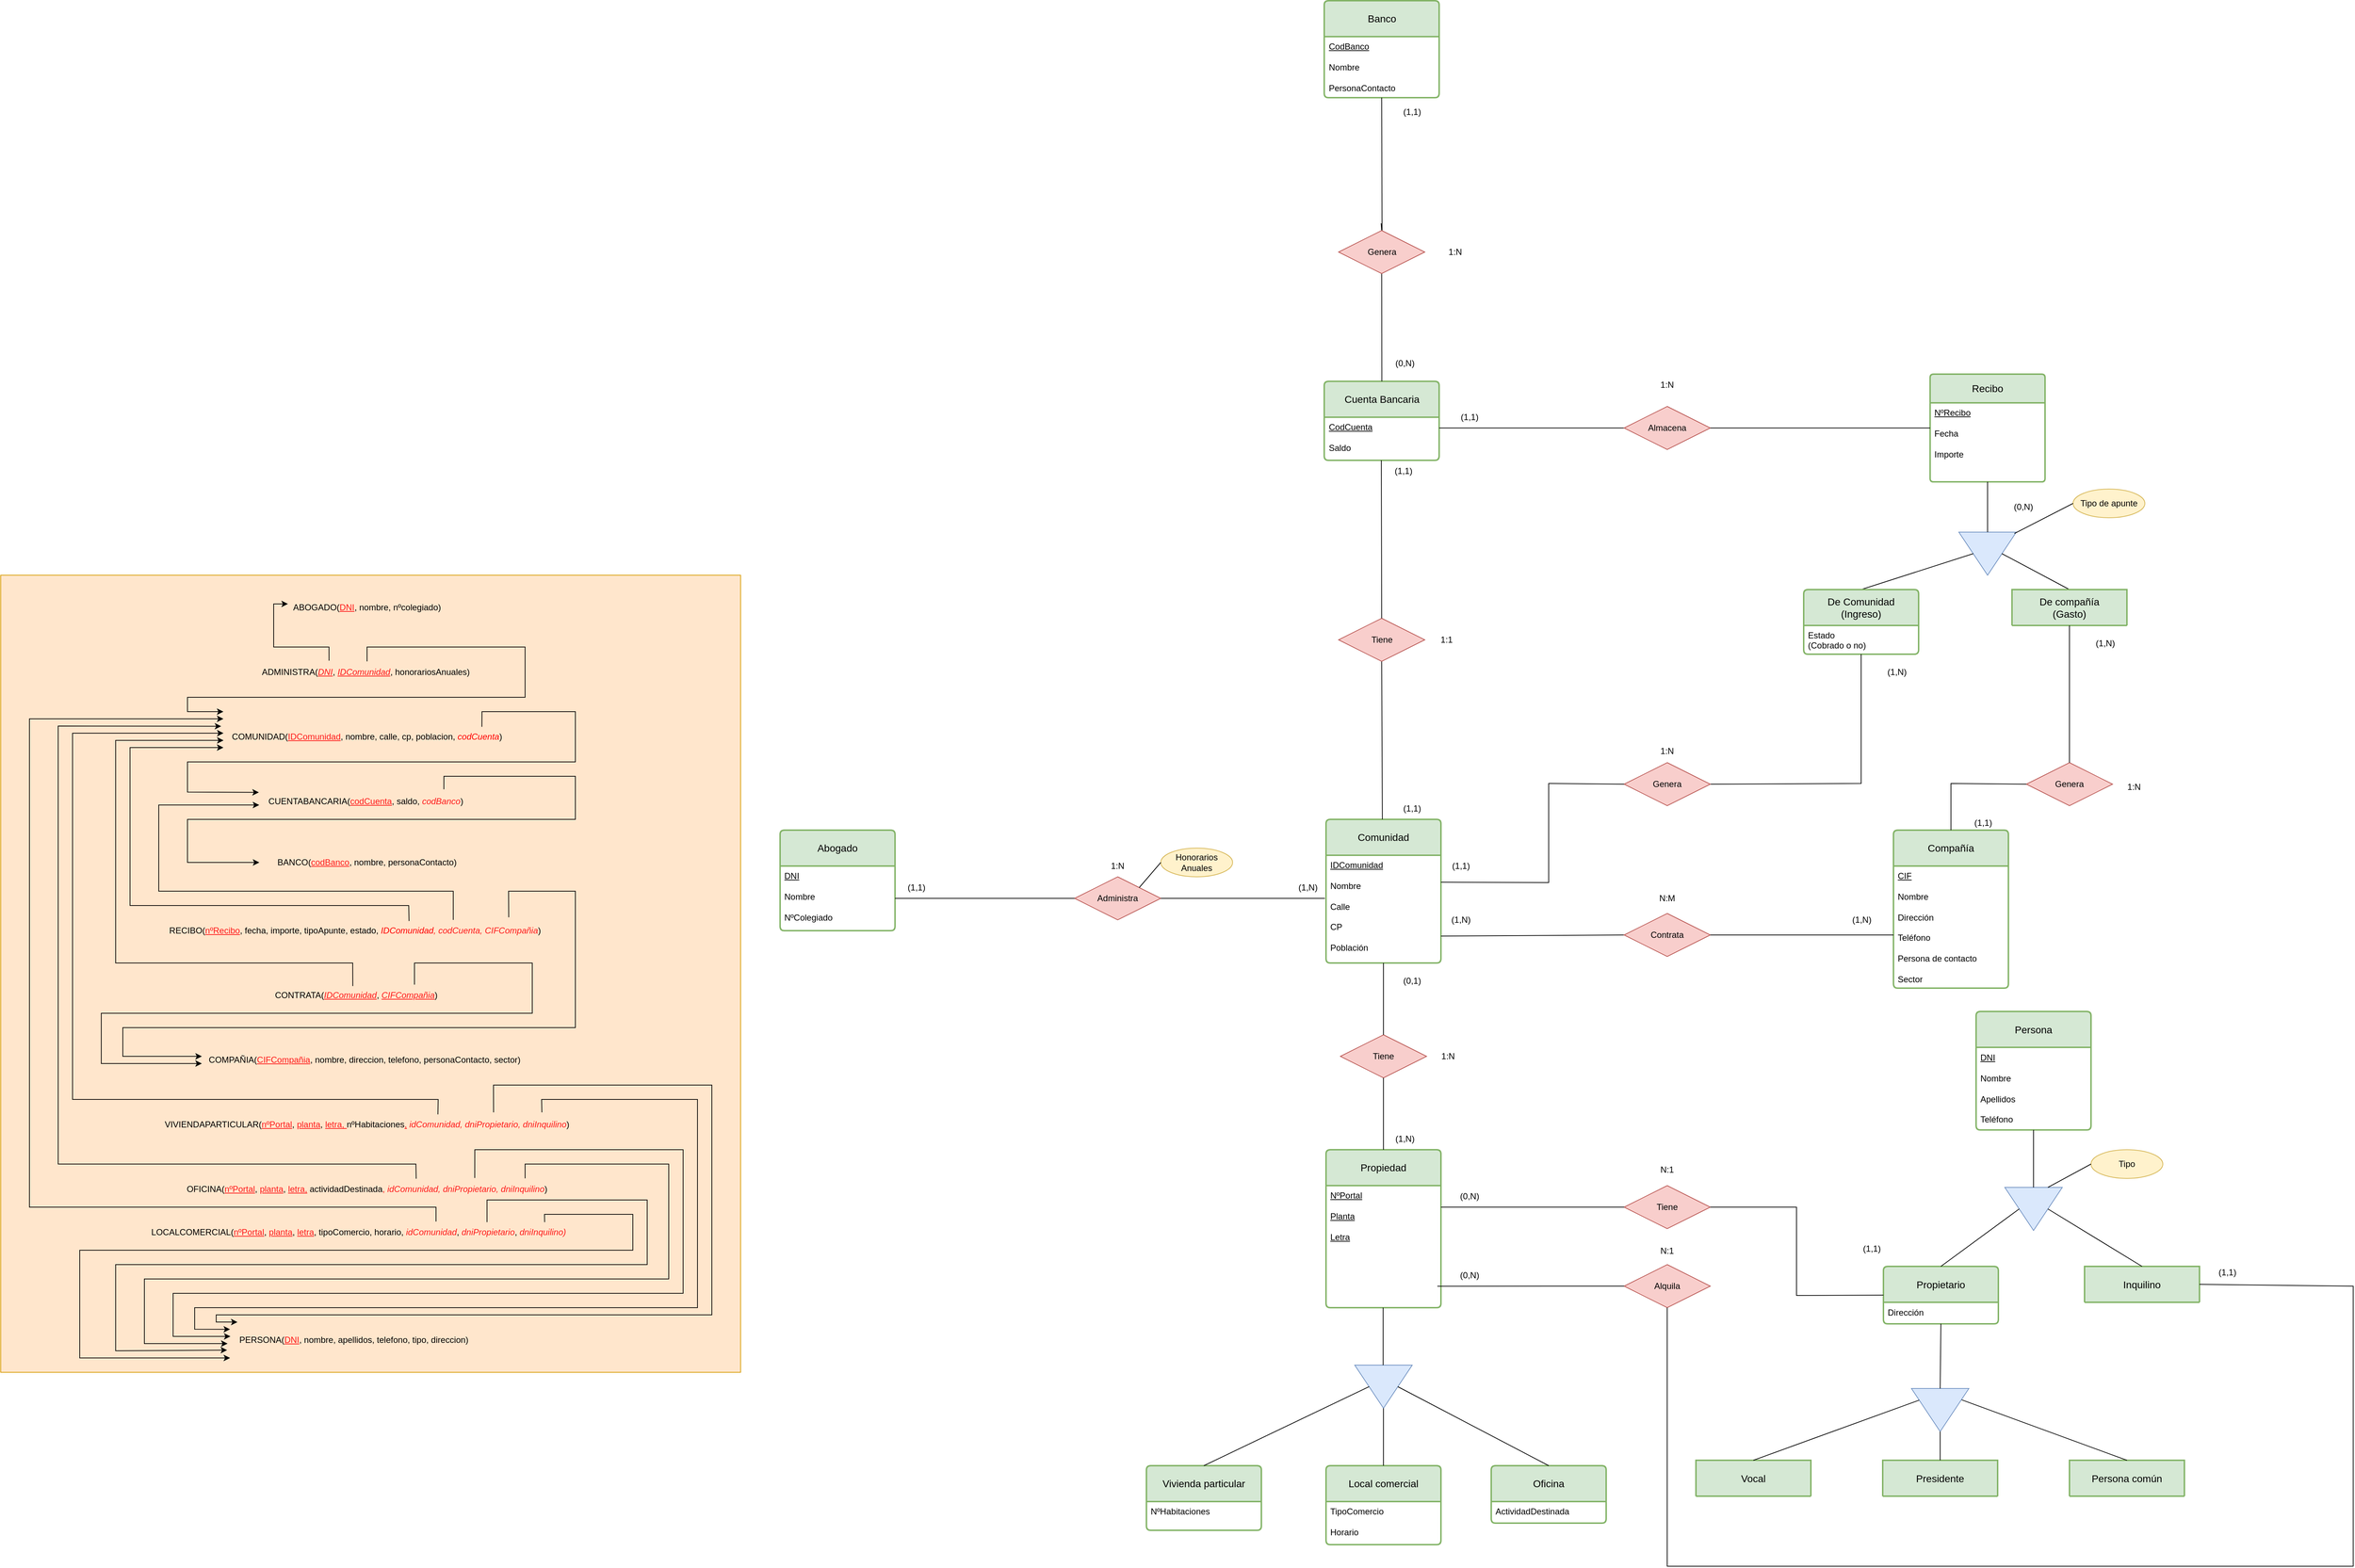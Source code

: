 <mxfile version="23.0.2" type="device">
  <diagram id="R2lEEEUBdFMjLlhIrx00" name="Page-1">
    <mxGraphModel dx="2524" dy="1880" grid="1" gridSize="10" guides="1" tooltips="1" connect="1" arrows="1" fold="1" page="1" pageScale="1" pageWidth="850" pageHeight="1100" math="0" shadow="0" extFonts="Permanent Marker^https://fonts.googleapis.com/css?family=Permanent+Marker">
      <root>
        <mxCell id="0" />
        <mxCell id="1" parent="0" />
        <mxCell id="MXFkP3NZlsPMIFHP9AcY-1" value="Abogado" style="swimlane;childLayout=stackLayout;horizontal=1;startSize=50;horizontalStack=0;rounded=1;fontSize=14;fontStyle=0;strokeWidth=2;resizeParent=0;resizeLast=1;shadow=0;dashed=0;align=center;arcSize=4;whiteSpace=wrap;html=1;fillColor=#d5e8d4;strokeColor=#82b366;" parent="1" vertex="1">
          <mxGeometry x="425" y="205" width="160" height="140" as="geometry" />
        </mxCell>
        <mxCell id="MXFkP3NZlsPMIFHP9AcY-2" value="&lt;u&gt;DNI&lt;br&gt;&lt;/u&gt;&lt;br&gt;Nombre&lt;br&gt;&lt;br&gt;NºColegiado" style="align=left;strokeColor=none;fillColor=none;spacingLeft=4;fontSize=12;verticalAlign=top;resizable=0;rotatable=0;part=1;html=1;" parent="MXFkP3NZlsPMIFHP9AcY-1" vertex="1">
          <mxGeometry y="50" width="160" height="90" as="geometry" />
        </mxCell>
        <mxCell id="MXFkP3NZlsPMIFHP9AcY-3" value="Comunidad" style="swimlane;childLayout=stackLayout;horizontal=1;startSize=50;horizontalStack=0;rounded=1;fontSize=14;fontStyle=0;strokeWidth=2;resizeParent=0;resizeLast=1;shadow=0;dashed=0;align=center;arcSize=4;whiteSpace=wrap;html=1;fillColor=#d5e8d4;strokeColor=#82b366;" parent="1" vertex="1">
          <mxGeometry x="1185" y="190" width="160" height="200" as="geometry" />
        </mxCell>
        <mxCell id="MXFkP3NZlsPMIFHP9AcY-4" value="&lt;u&gt;IDComunidad&lt;/u&gt;&lt;br&gt;&lt;br&gt;Nombre&lt;br&gt;&lt;br&gt;Calle&lt;br&gt;&lt;br&gt;CP&lt;br&gt;&lt;br&gt;Población&lt;br&gt;&lt;br&gt;" style="align=left;strokeColor=none;fillColor=none;spacingLeft=4;fontSize=12;verticalAlign=top;resizable=0;rotatable=0;part=1;html=1;" parent="MXFkP3NZlsPMIFHP9AcY-3" vertex="1">
          <mxGeometry y="50" width="160" height="150" as="geometry" />
        </mxCell>
        <mxCell id="MXFkP3NZlsPMIFHP9AcY-5" value="Compañía" style="swimlane;childLayout=stackLayout;horizontal=1;startSize=50;horizontalStack=0;rounded=1;fontSize=14;fontStyle=0;strokeWidth=2;resizeParent=0;resizeLast=1;shadow=0;dashed=0;align=center;arcSize=4;whiteSpace=wrap;html=1;fillColor=#d5e8d4;strokeColor=#82b366;" parent="1" vertex="1">
          <mxGeometry x="1975" y="205" width="160" height="220" as="geometry" />
        </mxCell>
        <mxCell id="MXFkP3NZlsPMIFHP9AcY-6" value="&lt;u&gt;CIF&lt;/u&gt;&lt;br&gt;&lt;br&gt;Nombre&lt;br&gt;&lt;br&gt;Dirección&lt;br&gt;&lt;br&gt;Teléfono&lt;br&gt;&lt;br&gt;Persona de contacto&lt;br&gt;&lt;br&gt;Sector" style="align=left;strokeColor=none;fillColor=none;spacingLeft=4;fontSize=12;verticalAlign=top;resizable=0;rotatable=0;part=1;html=1;" parent="MXFkP3NZlsPMIFHP9AcY-5" vertex="1">
          <mxGeometry y="50" width="160" height="170" as="geometry" />
        </mxCell>
        <mxCell id="MXFkP3NZlsPMIFHP9AcY-7" value="" style="triangle;whiteSpace=wrap;html=1;rotation=90;fillColor=#dae8fc;strokeColor=#6c8ebf;" parent="1" vertex="1">
          <mxGeometry x="1235" y="940" width="60" height="80" as="geometry" />
        </mxCell>
        <mxCell id="MXFkP3NZlsPMIFHP9AcY-8" value="Vivienda particular" style="swimlane;childLayout=stackLayout;horizontal=1;startSize=50;horizontalStack=0;rounded=1;fontSize=14;fontStyle=0;strokeWidth=2;resizeParent=0;resizeLast=1;shadow=0;dashed=0;align=center;arcSize=4;whiteSpace=wrap;html=1;fillColor=#d5e8d4;strokeColor=#82b366;" parent="1" vertex="1">
          <mxGeometry x="935" y="1090" width="160" height="90" as="geometry" />
        </mxCell>
        <mxCell id="MXFkP3NZlsPMIFHP9AcY-9" value="NºHabitaciones" style="align=left;strokeColor=none;fillColor=none;spacingLeft=4;fontSize=12;verticalAlign=top;resizable=0;rotatable=0;part=1;html=1;" parent="MXFkP3NZlsPMIFHP9AcY-8" vertex="1">
          <mxGeometry y="50" width="160" height="40" as="geometry" />
        </mxCell>
        <mxCell id="MXFkP3NZlsPMIFHP9AcY-10" value="Local comercial" style="swimlane;childLayout=stackLayout;horizontal=1;startSize=50;horizontalStack=0;rounded=1;fontSize=14;fontStyle=0;strokeWidth=2;resizeParent=0;resizeLast=1;shadow=0;dashed=0;align=center;arcSize=4;whiteSpace=wrap;html=1;fillColor=#d5e8d4;strokeColor=#82b366;" parent="1" vertex="1">
          <mxGeometry x="1185" y="1090" width="160" height="110" as="geometry" />
        </mxCell>
        <mxCell id="MXFkP3NZlsPMIFHP9AcY-11" value="TipoComercio&lt;br&gt;&lt;br&gt;Horario" style="align=left;strokeColor=none;fillColor=none;spacingLeft=4;fontSize=12;verticalAlign=top;resizable=0;rotatable=0;part=1;html=1;" parent="MXFkP3NZlsPMIFHP9AcY-10" vertex="1">
          <mxGeometry y="50" width="160" height="60" as="geometry" />
        </mxCell>
        <mxCell id="MXFkP3NZlsPMIFHP9AcY-12" value="Oficina" style="swimlane;childLayout=stackLayout;horizontal=1;startSize=50;horizontalStack=0;rounded=1;fontSize=14;fontStyle=0;strokeWidth=2;resizeParent=0;resizeLast=1;shadow=0;dashed=0;align=center;arcSize=4;whiteSpace=wrap;html=1;fillColor=#d5e8d4;strokeColor=#82b366;" parent="1" vertex="1">
          <mxGeometry x="1415" y="1090" width="160" height="80" as="geometry" />
        </mxCell>
        <mxCell id="MXFkP3NZlsPMIFHP9AcY-13" value="ActividadDestinada" style="align=left;strokeColor=none;fillColor=none;spacingLeft=4;fontSize=12;verticalAlign=top;resizable=0;rotatable=0;part=1;html=1;" parent="MXFkP3NZlsPMIFHP9AcY-12" vertex="1">
          <mxGeometry y="50" width="160" height="30" as="geometry" />
        </mxCell>
        <mxCell id="MXFkP3NZlsPMIFHP9AcY-14" value="Persona común" style="swimlane;childLayout=stackLayout;horizontal=1;startSize=50;horizontalStack=0;rounded=1;fontSize=14;fontStyle=0;strokeWidth=2;resizeParent=0;resizeLast=1;shadow=0;dashed=0;align=center;arcSize=4;whiteSpace=wrap;html=1;fillColor=#d5e8d4;strokeColor=#82b366;" parent="1" vertex="1">
          <mxGeometry x="2220" y="1082.5" width="160" height="50" as="geometry" />
        </mxCell>
        <mxCell id="MXFkP3NZlsPMIFHP9AcY-15" value="Cuenta Bancaria" style="swimlane;childLayout=stackLayout;horizontal=1;startSize=50;horizontalStack=0;rounded=1;fontSize=14;fontStyle=0;strokeWidth=2;resizeParent=0;resizeLast=1;shadow=0;dashed=0;align=center;arcSize=4;whiteSpace=wrap;html=1;fillColor=#d5e8d4;strokeColor=#82b366;" parent="1" vertex="1">
          <mxGeometry x="1182.5" y="-420" width="160" height="110" as="geometry" />
        </mxCell>
        <mxCell id="MXFkP3NZlsPMIFHP9AcY-16" value="&lt;u&gt;CodCuenta&lt;/u&gt;&lt;br&gt;&lt;br&gt;Saldo" style="align=left;strokeColor=none;fillColor=none;spacingLeft=4;fontSize=12;verticalAlign=top;resizable=0;rotatable=0;part=1;html=1;" parent="MXFkP3NZlsPMIFHP9AcY-15" vertex="1">
          <mxGeometry y="50" width="160" height="60" as="geometry" />
        </mxCell>
        <mxCell id="MXFkP3NZlsPMIFHP9AcY-17" value="Banco" style="swimlane;childLayout=stackLayout;horizontal=1;startSize=50;horizontalStack=0;rounded=1;fontSize=14;fontStyle=0;strokeWidth=2;resizeParent=0;resizeLast=1;shadow=0;dashed=0;align=center;arcSize=4;whiteSpace=wrap;html=1;fillColor=#d5e8d4;strokeColor=#82b366;" parent="1" vertex="1">
          <mxGeometry x="1182.5" y="-950" width="160" height="135" as="geometry" />
        </mxCell>
        <mxCell id="MXFkP3NZlsPMIFHP9AcY-18" value="&lt;u&gt;CodBanco&lt;/u&gt;&lt;br&gt;&lt;br&gt;Nombre&lt;br&gt;&lt;br&gt;PersonaContacto" style="align=left;strokeColor=none;fillColor=none;spacingLeft=4;fontSize=12;verticalAlign=top;resizable=0;rotatable=0;part=1;html=1;" parent="MXFkP3NZlsPMIFHP9AcY-17" vertex="1">
          <mxGeometry y="50" width="160" height="85" as="geometry" />
        </mxCell>
        <mxCell id="MXFkP3NZlsPMIFHP9AcY-19" value="Recibo" style="swimlane;childLayout=stackLayout;horizontal=1;startSize=40;horizontalStack=0;rounded=1;fontSize=14;fontStyle=0;strokeWidth=2;resizeParent=0;resizeLast=1;shadow=0;dashed=0;align=center;arcSize=4;whiteSpace=wrap;html=1;fillColor=#d5e8d4;strokeColor=#82b366;" parent="1" vertex="1">
          <mxGeometry x="2026" y="-430" width="160" height="150" as="geometry" />
        </mxCell>
        <mxCell id="MXFkP3NZlsPMIFHP9AcY-20" value="&lt;u&gt;NºRecibo&lt;/u&gt;&lt;br&gt;&lt;br&gt;Fecha&lt;br&gt;&lt;br&gt;Importe" style="align=left;strokeColor=none;fillColor=none;spacingLeft=4;fontSize=12;verticalAlign=top;resizable=0;rotatable=0;part=1;html=1;" parent="MXFkP3NZlsPMIFHP9AcY-19" vertex="1">
          <mxGeometry y="40" width="160" height="110" as="geometry" />
        </mxCell>
        <mxCell id="MXFkP3NZlsPMIFHP9AcY-21" value="" style="triangle;whiteSpace=wrap;html=1;rotation=90;fillColor=#dae8fc;strokeColor=#6c8ebf;" parent="1" vertex="1">
          <mxGeometry x="2010" y="972.5" width="60" height="80" as="geometry" />
        </mxCell>
        <mxCell id="MXFkP3NZlsPMIFHP9AcY-22" value="Propietario" style="swimlane;childLayout=stackLayout;horizontal=1;startSize=50;horizontalStack=0;rounded=1;fontSize=14;fontStyle=0;strokeWidth=2;resizeParent=0;resizeLast=1;shadow=0;dashed=0;align=center;arcSize=4;whiteSpace=wrap;html=1;fillColor=#d5e8d4;strokeColor=#82b366;" parent="1" vertex="1">
          <mxGeometry x="1961" y="812.5" width="160" height="80" as="geometry" />
        </mxCell>
        <mxCell id="MXFkP3NZlsPMIFHP9AcY-23" value="Dirección" style="align=left;strokeColor=none;fillColor=none;spacingLeft=4;fontSize=12;verticalAlign=top;resizable=0;rotatable=0;part=1;html=1;" parent="MXFkP3NZlsPMIFHP9AcY-22" vertex="1">
          <mxGeometry y="50" width="160" height="30" as="geometry" />
        </mxCell>
        <mxCell id="MXFkP3NZlsPMIFHP9AcY-24" value="" style="triangle;whiteSpace=wrap;html=1;rotation=90;fillColor=#dae8fc;strokeColor=#6c8ebf;" parent="1" vertex="1">
          <mxGeometry x="2076" y="-220" width="60" height="80" as="geometry" />
        </mxCell>
        <mxCell id="MXFkP3NZlsPMIFHP9AcY-25" value="Tipo de apunte" style="ellipse;whiteSpace=wrap;html=1;align=center;fillColor=#fff2cc;strokeColor=#d6b656;" parent="1" vertex="1">
          <mxGeometry x="2225" y="-270" width="100" height="40" as="geometry" />
        </mxCell>
        <mxCell id="MXFkP3NZlsPMIFHP9AcY-26" value="" style="endArrow=none;html=1;rounded=0;exitX=0.033;exitY=0.033;exitDx=0;exitDy=0;exitPerimeter=0;entryX=0;entryY=0.5;entryDx=0;entryDy=0;" parent="1" source="MXFkP3NZlsPMIFHP9AcY-24" target="MXFkP3NZlsPMIFHP9AcY-25" edge="1">
          <mxGeometry width="50" height="50" relative="1" as="geometry">
            <mxPoint x="2435" y="-150" as="sourcePoint" />
            <mxPoint x="2345" y="-200" as="targetPoint" />
          </mxGeometry>
        </mxCell>
        <mxCell id="MXFkP3NZlsPMIFHP9AcY-27" value="Administra" style="shape=rhombus;perimeter=rhombusPerimeter;whiteSpace=wrap;html=1;align=center;fillColor=#f8cecc;strokeColor=#b85450;" parent="1" vertex="1">
          <mxGeometry x="835" y="270" width="120" height="60" as="geometry" />
        </mxCell>
        <mxCell id="MXFkP3NZlsPMIFHP9AcY-28" value="" style="endArrow=none;html=1;rounded=0;entryX=1;entryY=0.5;entryDx=0;entryDy=0;exitX=0;exitY=0.5;exitDx=0;exitDy=0;" parent="1" source="MXFkP3NZlsPMIFHP9AcY-27" target="MXFkP3NZlsPMIFHP9AcY-2" edge="1">
          <mxGeometry width="50" height="50" relative="1" as="geometry">
            <mxPoint x="725" y="580" as="sourcePoint" />
            <mxPoint x="775" y="530" as="targetPoint" />
          </mxGeometry>
        </mxCell>
        <mxCell id="MXFkP3NZlsPMIFHP9AcY-29" value="" style="endArrow=none;html=1;rounded=0;entryX=1;entryY=0.5;entryDx=0;entryDy=0;exitX=-0.01;exitY=0.4;exitDx=0;exitDy=0;exitPerimeter=0;" parent="1" source="MXFkP3NZlsPMIFHP9AcY-4" target="MXFkP3NZlsPMIFHP9AcY-27" edge="1">
          <mxGeometry width="50" height="50" relative="1" as="geometry">
            <mxPoint x="1005" y="350" as="sourcePoint" />
            <mxPoint x="945" y="314.5" as="targetPoint" />
          </mxGeometry>
        </mxCell>
        <mxCell id="MXFkP3NZlsPMIFHP9AcY-30" value="Honorarios Anuales" style="ellipse;whiteSpace=wrap;html=1;align=center;fillColor=#fff2cc;strokeColor=#d6b656;" parent="1" vertex="1">
          <mxGeometry x="955" y="230" width="100" height="40" as="geometry" />
        </mxCell>
        <mxCell id="MXFkP3NZlsPMIFHP9AcY-31" value="" style="endArrow=none;html=1;rounded=0;entryX=1;entryY=0;entryDx=0;entryDy=0;exitX=0;exitY=0.5;exitDx=0;exitDy=0;" parent="1" source="MXFkP3NZlsPMIFHP9AcY-30" target="MXFkP3NZlsPMIFHP9AcY-27" edge="1">
          <mxGeometry width="50" height="50" relative="1" as="geometry">
            <mxPoint x="755" y="480" as="sourcePoint" />
            <mxPoint x="805" y="430" as="targetPoint" />
          </mxGeometry>
        </mxCell>
        <mxCell id="MXFkP3NZlsPMIFHP9AcY-32" value="" style="endArrow=none;html=1;rounded=0;exitX=0;exitY=0.5;exitDx=0;exitDy=0;entryX=1;entryY=0.75;entryDx=0;entryDy=0;" parent="1" source="MXFkP3NZlsPMIFHP9AcY-33" target="MXFkP3NZlsPMIFHP9AcY-4" edge="1">
          <mxGeometry width="50" height="50" relative="1" as="geometry">
            <mxPoint x="1765" y="360" as="sourcePoint" />
            <mxPoint x="1376" y="360" as="targetPoint" />
          </mxGeometry>
        </mxCell>
        <mxCell id="MXFkP3NZlsPMIFHP9AcY-33" value="Contrata" style="shape=rhombus;perimeter=rhombusPerimeter;whiteSpace=wrap;html=1;align=center;fillColor=#f8cecc;strokeColor=#b85450;" parent="1" vertex="1">
          <mxGeometry x="1600" y="321" width="120" height="60" as="geometry" />
        </mxCell>
        <mxCell id="MXFkP3NZlsPMIFHP9AcY-34" value="" style="endArrow=none;html=1;rounded=0;entryX=1;entryY=0.5;entryDx=0;entryDy=0;exitX=0;exitY=0.565;exitDx=0;exitDy=0;exitPerimeter=0;" parent="1" source="MXFkP3NZlsPMIFHP9AcY-6" target="MXFkP3NZlsPMIFHP9AcY-33" edge="1">
          <mxGeometry width="50" height="50" relative="1" as="geometry">
            <mxPoint x="2215" y="315" as="sourcePoint" />
            <mxPoint x="1715" y="319" as="targetPoint" />
          </mxGeometry>
        </mxCell>
        <mxCell id="MXFkP3NZlsPMIFHP9AcY-35" value="" style="endArrow=none;html=1;rounded=0;entryX=1;entryY=0.5;entryDx=0;entryDy=0;exitX=0.5;exitY=0;exitDx=0;exitDy=0;" parent="1" source="MXFkP3NZlsPMIFHP9AcY-10" target="MXFkP3NZlsPMIFHP9AcY-7" edge="1">
          <mxGeometry width="50" height="50" relative="1" as="geometry">
            <mxPoint x="1515" y="1120" as="sourcePoint" />
            <mxPoint x="1565" y="1070" as="targetPoint" />
          </mxGeometry>
        </mxCell>
        <mxCell id="MXFkP3NZlsPMIFHP9AcY-36" value="" style="endArrow=none;html=1;rounded=0;entryX=0.5;entryY=0;entryDx=0;entryDy=0;exitX=0.5;exitY=0;exitDx=0;exitDy=0;" parent="1" source="MXFkP3NZlsPMIFHP9AcY-12" target="MXFkP3NZlsPMIFHP9AcY-7" edge="1">
          <mxGeometry width="50" height="50" relative="1" as="geometry">
            <mxPoint x="1515" y="1120" as="sourcePoint" />
            <mxPoint x="1565" y="1070" as="targetPoint" />
          </mxGeometry>
        </mxCell>
        <mxCell id="MXFkP3NZlsPMIFHP9AcY-37" value="" style="endArrow=none;html=1;rounded=0;entryX=0.5;entryY=1;entryDx=0;entryDy=0;exitX=0.5;exitY=0;exitDx=0;exitDy=0;" parent="1" source="MXFkP3NZlsPMIFHP9AcY-8" target="MXFkP3NZlsPMIFHP9AcY-7" edge="1">
          <mxGeometry width="50" height="50" relative="1" as="geometry">
            <mxPoint x="1515" y="1120" as="sourcePoint" />
            <mxPoint x="1565" y="1070" as="targetPoint" />
          </mxGeometry>
        </mxCell>
        <mxCell id="MXFkP3NZlsPMIFHP9AcY-38" value="" style="endArrow=none;html=1;rounded=0;entryX=0.5;entryY=1;entryDx=0;entryDy=0;exitX=0;exitY=0.5;exitDx=0;exitDy=0;" parent="1" source="MXFkP3NZlsPMIFHP9AcY-21" target="MXFkP3NZlsPMIFHP9AcY-23" edge="1">
          <mxGeometry width="50" height="50" relative="1" as="geometry">
            <mxPoint x="2045.23" y="1192.5" as="sourcePoint" />
            <mxPoint x="2045.23" y="1102.5" as="targetPoint" />
          </mxGeometry>
        </mxCell>
        <mxCell id="MXFkP3NZlsPMIFHP9AcY-39" value="Tiene" style="shape=rhombus;perimeter=rhombusPerimeter;whiteSpace=wrap;html=1;align=center;fillColor=#f8cecc;strokeColor=#b85450;" parent="1" vertex="1">
          <mxGeometry x="1600" y="700" width="120" height="60" as="geometry" />
        </mxCell>
        <mxCell id="MXFkP3NZlsPMIFHP9AcY-40" value="Alquila" style="shape=rhombus;perimeter=rhombusPerimeter;whiteSpace=wrap;html=1;align=center;fillColor=#f8cecc;strokeColor=#b85450;" parent="1" vertex="1">
          <mxGeometry x="1600" y="810" width="120" height="60" as="geometry" />
        </mxCell>
        <mxCell id="MXFkP3NZlsPMIFHP9AcY-41" value="1:N" style="text;html=1;strokeColor=none;fillColor=none;align=center;verticalAlign=middle;whiteSpace=wrap;rounded=0;" parent="1" vertex="1">
          <mxGeometry x="865" y="240" width="60" height="30" as="geometry" />
        </mxCell>
        <mxCell id="MXFkP3NZlsPMIFHP9AcY-42" value="(1,N)" style="text;html=1;strokeColor=none;fillColor=none;align=center;verticalAlign=middle;whiteSpace=wrap;rounded=0;" parent="1" vertex="1">
          <mxGeometry x="1130" y="270" width="60" height="30" as="geometry" />
        </mxCell>
        <mxCell id="MXFkP3NZlsPMIFHP9AcY-43" value="N:M" style="text;html=1;strokeColor=none;fillColor=none;align=center;verticalAlign=middle;whiteSpace=wrap;rounded=0;" parent="1" vertex="1">
          <mxGeometry x="1630" y="285" width="60" height="30" as="geometry" />
        </mxCell>
        <mxCell id="MXFkP3NZlsPMIFHP9AcY-44" value="(1,N)" style="text;html=1;strokeColor=none;fillColor=none;align=center;verticalAlign=middle;whiteSpace=wrap;rounded=0;" parent="1" vertex="1">
          <mxGeometry x="1342.5" y="315" width="60" height="30" as="geometry" />
        </mxCell>
        <mxCell id="MXFkP3NZlsPMIFHP9AcY-45" value="(1,N)" style="text;html=1;strokeColor=none;fillColor=none;align=center;verticalAlign=middle;whiteSpace=wrap;rounded=0;" parent="1" vertex="1">
          <mxGeometry x="1901" y="315" width="60" height="30" as="geometry" />
        </mxCell>
        <mxCell id="MXFkP3NZlsPMIFHP9AcY-46" value="Tiene" style="shape=rhombus;perimeter=rhombusPerimeter;whiteSpace=wrap;html=1;align=center;fillColor=#f8cecc;strokeColor=#b85450;" parent="1" vertex="1">
          <mxGeometry x="1205" y="490" width="120" height="60" as="geometry" />
        </mxCell>
        <mxCell id="MXFkP3NZlsPMIFHP9AcY-47" value="Propiedad" style="swimlane;childLayout=stackLayout;horizontal=1;startSize=50;horizontalStack=0;rounded=1;fontSize=14;fontStyle=0;strokeWidth=2;resizeParent=0;resizeLast=1;shadow=0;dashed=0;align=center;arcSize=4;whiteSpace=wrap;html=1;fillColor=#d5e8d4;strokeColor=#82b366;" parent="1" vertex="1">
          <mxGeometry x="1185" y="650" width="160" height="220" as="geometry" />
        </mxCell>
        <mxCell id="MXFkP3NZlsPMIFHP9AcY-48" value="&lt;u&gt;NºPortal&lt;br style=&quot;border-color: var(--border-color);&quot;&gt;&lt;br style=&quot;border-color: var(--border-color);&quot;&gt;Planta&lt;br style=&quot;border-color: var(--border-color);&quot;&gt;&lt;br style=&quot;border-color: var(--border-color);&quot;&gt;Letra&lt;/u&gt;" style="align=left;strokeColor=none;fillColor=none;spacingLeft=4;fontSize=12;verticalAlign=top;resizable=0;rotatable=0;part=1;html=1;" parent="MXFkP3NZlsPMIFHP9AcY-47" vertex="1">
          <mxGeometry y="50" width="160" height="170" as="geometry" />
        </mxCell>
        <mxCell id="MXFkP3NZlsPMIFHP9AcY-49" value="" style="endArrow=none;html=1;rounded=0;exitX=0.5;exitY=0;exitDx=0;exitDy=0;entryX=0.5;entryY=1;entryDx=0;entryDy=0;" parent="1" source="MXFkP3NZlsPMIFHP9AcY-47" target="MXFkP3NZlsPMIFHP9AcY-46" edge="1">
          <mxGeometry width="50" height="50" relative="1" as="geometry">
            <mxPoint x="1405" y="610" as="sourcePoint" />
            <mxPoint x="1455" y="560" as="targetPoint" />
          </mxGeometry>
        </mxCell>
        <mxCell id="MXFkP3NZlsPMIFHP9AcY-50" value="" style="endArrow=none;html=1;rounded=0;entryX=0.5;entryY=1;entryDx=0;entryDy=0;exitX=0.5;exitY=0;exitDx=0;exitDy=0;" parent="1" source="MXFkP3NZlsPMIFHP9AcY-46" target="MXFkP3NZlsPMIFHP9AcY-4" edge="1">
          <mxGeometry width="50" height="50" relative="1" as="geometry">
            <mxPoint x="1405" y="610" as="sourcePoint" />
            <mxPoint x="1455" y="560" as="targetPoint" />
          </mxGeometry>
        </mxCell>
        <mxCell id="MXFkP3NZlsPMIFHP9AcY-51" value="" style="endArrow=none;html=1;rounded=0;entryX=0.5;entryY=1;entryDx=0;entryDy=0;exitX=0.5;exitY=0;exitDx=0;exitDy=0;" parent="1" edge="1">
          <mxGeometry width="50" height="50" relative="1" as="geometry">
            <mxPoint x="1264.5" y="950" as="sourcePoint" />
            <mxPoint x="1264.5" y="870" as="targetPoint" />
          </mxGeometry>
        </mxCell>
        <mxCell id="MXFkP3NZlsPMIFHP9AcY-52" value="1:N" style="text;html=1;strokeColor=none;fillColor=none;align=center;verticalAlign=middle;whiteSpace=wrap;rounded=0;" parent="1" vertex="1">
          <mxGeometry x="1325" y="505" width="60" height="30" as="geometry" />
        </mxCell>
        <mxCell id="MXFkP3NZlsPMIFHP9AcY-53" value="(0,1)" style="text;html=1;strokeColor=none;fillColor=none;align=center;verticalAlign=middle;whiteSpace=wrap;rounded=0;" parent="1" vertex="1">
          <mxGeometry x="1275" y="400" width="60" height="30" as="geometry" />
        </mxCell>
        <mxCell id="MXFkP3NZlsPMIFHP9AcY-54" value="(1,N)" style="text;html=1;strokeColor=none;fillColor=none;align=center;verticalAlign=middle;whiteSpace=wrap;rounded=0;" parent="1" vertex="1">
          <mxGeometry x="1265" y="620" width="60" height="30" as="geometry" />
        </mxCell>
        <mxCell id="MXFkP3NZlsPMIFHP9AcY-55" value="" style="endArrow=none;html=1;rounded=0;entryX=0;entryY=0.5;entryDx=0;entryDy=0;exitX=0.969;exitY=0.824;exitDx=0;exitDy=0;exitPerimeter=0;" parent="1" source="MXFkP3NZlsPMIFHP9AcY-48" target="MXFkP3NZlsPMIFHP9AcY-40" edge="1">
          <mxGeometry width="50" height="50" relative="1" as="geometry">
            <mxPoint x="1480" y="810" as="sourcePoint" />
            <mxPoint x="1985" y="1000" as="targetPoint" />
          </mxGeometry>
        </mxCell>
        <mxCell id="MXFkP3NZlsPMIFHP9AcY-56" value="" style="endArrow=none;html=1;rounded=0;exitX=0;exitY=0.5;exitDx=0;exitDy=0;" parent="1" source="MXFkP3NZlsPMIFHP9AcY-39" edge="1">
          <mxGeometry width="50" height="50" relative="1" as="geometry">
            <mxPoint x="1985" y="860" as="sourcePoint" />
            <mxPoint x="1345" y="730" as="targetPoint" />
          </mxGeometry>
        </mxCell>
        <mxCell id="MXFkP3NZlsPMIFHP9AcY-57" value="Presidente" style="swimlane;childLayout=stackLayout;horizontal=1;startSize=50;horizontalStack=0;rounded=1;fontSize=14;fontStyle=0;strokeWidth=2;resizeParent=0;resizeLast=1;shadow=0;dashed=0;align=center;arcSize=4;whiteSpace=wrap;html=1;fillColor=#d5e8d4;strokeColor=#82b366;" parent="1" vertex="1">
          <mxGeometry x="1960" y="1082.5" width="160" height="50" as="geometry" />
        </mxCell>
        <mxCell id="MXFkP3NZlsPMIFHP9AcY-58" value="Vocal" style="swimlane;childLayout=stackLayout;horizontal=1;startSize=50;horizontalStack=0;rounded=1;fontSize=14;fontStyle=0;strokeWidth=2;resizeParent=0;resizeLast=1;shadow=0;dashed=0;align=center;arcSize=4;whiteSpace=wrap;html=1;fillColor=#d5e8d4;strokeColor=#82b366;" parent="1" vertex="1">
          <mxGeometry x="1700" y="1082.5" width="160" height="50" as="geometry" />
        </mxCell>
        <mxCell id="MXFkP3NZlsPMIFHP9AcY-59" value="" style="endArrow=none;html=1;rounded=0;entryX=1;entryY=0.5;entryDx=0;entryDy=0;exitX=0.5;exitY=0;exitDx=0;exitDy=0;" parent="1" source="MXFkP3NZlsPMIFHP9AcY-57" target="MXFkP3NZlsPMIFHP9AcY-21" edge="1">
          <mxGeometry width="50" height="50" relative="1" as="geometry">
            <mxPoint x="1939" y="1240.5" as="sourcePoint" />
            <mxPoint x="1871" y="1142.5" as="targetPoint" />
          </mxGeometry>
        </mxCell>
        <mxCell id="MXFkP3NZlsPMIFHP9AcY-60" value="" style="endArrow=none;html=1;rounded=0;entryX=0.272;entryY=0.867;entryDx=0;entryDy=0;exitX=0.5;exitY=0;exitDx=0;exitDy=0;entryPerimeter=0;" parent="1" source="MXFkP3NZlsPMIFHP9AcY-58" target="MXFkP3NZlsPMIFHP9AcY-21" edge="1">
          <mxGeometry width="50" height="50" relative="1" as="geometry">
            <mxPoint x="1922" y="1235.5" as="sourcePoint" />
            <mxPoint x="1641" y="1112.5" as="targetPoint" />
          </mxGeometry>
        </mxCell>
        <mxCell id="MXFkP3NZlsPMIFHP9AcY-61" value="" style="endArrow=none;html=1;rounded=0;entryX=0.264;entryY=0.125;entryDx=0;entryDy=0;exitX=0.5;exitY=0;exitDx=0;exitDy=0;entryPerimeter=0;" parent="1" source="MXFkP3NZlsPMIFHP9AcY-14" target="MXFkP3NZlsPMIFHP9AcY-21" edge="1">
          <mxGeometry width="50" height="50" relative="1" as="geometry">
            <mxPoint x="1816" y="1272.5" as="sourcePoint" />
            <mxPoint x="2022" y="1148.5" as="targetPoint" />
          </mxGeometry>
        </mxCell>
        <mxCell id="MXFkP3NZlsPMIFHP9AcY-62" value="" style="endArrow=none;html=1;rounded=0;entryX=0.5;entryY=1;entryDx=0;entryDy=0;exitX=0.5;exitY=0;exitDx=0;exitDy=0;" parent="1" target="MXFkP3NZlsPMIFHP9AcY-63" edge="1">
          <mxGeometry width="50" height="50" relative="1" as="geometry">
            <mxPoint x="1263.46" y="190" as="sourcePoint" />
            <mxPoint x="1263.46" y="90" as="targetPoint" />
          </mxGeometry>
        </mxCell>
        <mxCell id="MXFkP3NZlsPMIFHP9AcY-63" value="Tiene" style="shape=rhombus;perimeter=rhombusPerimeter;whiteSpace=wrap;html=1;align=center;fillColor=#f8cecc;strokeColor=#b85450;" parent="1" vertex="1">
          <mxGeometry x="1202.5" y="-90" width="120" height="60" as="geometry" />
        </mxCell>
        <mxCell id="MXFkP3NZlsPMIFHP9AcY-64" value="" style="endArrow=none;html=1;rounded=0;exitX=0.5;exitY=0;exitDx=0;exitDy=0;" parent="1" source="MXFkP3NZlsPMIFHP9AcY-63" edge="1">
          <mxGeometry width="50" height="50" relative="1" as="geometry">
            <mxPoint x="1261.5" y="-210" as="sourcePoint" />
            <mxPoint x="1262" y="-310" as="targetPoint" />
          </mxGeometry>
        </mxCell>
        <mxCell id="MXFkP3NZlsPMIFHP9AcY-65" value="Persona" style="swimlane;childLayout=stackLayout;horizontal=1;startSize=50;horizontalStack=0;rounded=1;fontSize=14;fontStyle=0;strokeWidth=2;resizeParent=0;resizeLast=1;shadow=0;dashed=0;align=center;arcSize=4;whiteSpace=wrap;html=1;fillColor=#d5e8d4;strokeColor=#82b366;" parent="1" vertex="1">
          <mxGeometry x="2090" y="457.5" width="160" height="165" as="geometry" />
        </mxCell>
        <mxCell id="MXFkP3NZlsPMIFHP9AcY-66" value="&lt;u&gt;DNI&lt;/u&gt;&lt;br&gt;&lt;br&gt;Nombre&lt;br&gt;&lt;br&gt;Apellidos&lt;br&gt;&lt;br&gt;Teléfono&lt;br&gt;&lt;br&gt;" style="align=left;strokeColor=none;fillColor=none;spacingLeft=4;fontSize=12;verticalAlign=top;resizable=0;rotatable=0;part=1;html=1;" parent="MXFkP3NZlsPMIFHP9AcY-65" vertex="1">
          <mxGeometry y="50" width="160" height="115" as="geometry" />
        </mxCell>
        <mxCell id="MXFkP3NZlsPMIFHP9AcY-67" value="Inquilino" style="swimlane;childLayout=stackLayout;horizontal=1;startSize=50;horizontalStack=0;rounded=1;fontSize=14;fontStyle=0;strokeWidth=2;resizeParent=0;resizeLast=1;shadow=0;dashed=0;align=center;arcSize=4;whiteSpace=wrap;html=1;fillColor=#d5e8d4;strokeColor=#82b366;" parent="1" vertex="1">
          <mxGeometry x="2241" y="812.5" width="160" height="50" as="geometry" />
        </mxCell>
        <mxCell id="MXFkP3NZlsPMIFHP9AcY-68" value="" style="triangle;whiteSpace=wrap;html=1;rotation=90;fillColor=#dae8fc;strokeColor=#6c8ebf;" parent="1" vertex="1">
          <mxGeometry x="2140" y="692.5" width="60" height="80" as="geometry" />
        </mxCell>
        <mxCell id="MXFkP3NZlsPMIFHP9AcY-69" value="" style="endArrow=none;html=1;rounded=0;entryX=0.5;entryY=1;entryDx=0;entryDy=0;exitX=0.5;exitY=0;exitDx=0;exitDy=0;" parent="1" source="MXFkP3NZlsPMIFHP9AcY-22" target="MXFkP3NZlsPMIFHP9AcY-68" edge="1">
          <mxGeometry width="50" height="50" relative="1" as="geometry">
            <mxPoint x="1720" y="982.5" as="sourcePoint" />
            <mxPoint x="1770" y="932.5" as="targetPoint" />
          </mxGeometry>
        </mxCell>
        <mxCell id="MXFkP3NZlsPMIFHP9AcY-70" value="" style="endArrow=none;html=1;rounded=0;entryX=0.5;entryY=0;entryDx=0;entryDy=0;exitX=0.5;exitY=0;exitDx=0;exitDy=0;" parent="1" source="MXFkP3NZlsPMIFHP9AcY-67" target="MXFkP3NZlsPMIFHP9AcY-68" edge="1">
          <mxGeometry width="50" height="50" relative="1" as="geometry">
            <mxPoint x="1720" y="982.5" as="sourcePoint" />
            <mxPoint x="1770" y="932.5" as="targetPoint" />
          </mxGeometry>
        </mxCell>
        <mxCell id="MXFkP3NZlsPMIFHP9AcY-72" value="" style="endArrow=none;html=1;rounded=0;exitX=0.5;exitY=1;exitDx=0;exitDy=0;entryX=1;entryY=0.5;entryDx=0;entryDy=0;" parent="1" source="MXFkP3NZlsPMIFHP9AcY-40" target="MXFkP3NZlsPMIFHP9AcY-67" edge="1">
          <mxGeometry width="50" height="50" relative="1" as="geometry">
            <mxPoint x="1775" y="1220" as="sourcePoint" />
            <mxPoint x="2530" y="770" as="targetPoint" />
            <Array as="points">
              <mxPoint x="1660" y="1230" />
              <mxPoint x="2615" y="1230" />
              <mxPoint x="2615" y="840" />
            </Array>
          </mxGeometry>
        </mxCell>
        <mxCell id="MXFkP3NZlsPMIFHP9AcY-73" value="" style="endArrow=none;html=1;rounded=0;entryX=0.5;entryY=1;entryDx=0;entryDy=0;exitX=0.5;exitY=0;exitDx=0;exitDy=0;" parent="1" edge="1">
          <mxGeometry width="50" height="50" relative="1" as="geometry">
            <mxPoint x="2170" y="702.5" as="sourcePoint" />
            <mxPoint x="2170" y="622.5" as="targetPoint" />
          </mxGeometry>
        </mxCell>
        <mxCell id="MXFkP3NZlsPMIFHP9AcY-74" value="" style="endArrow=none;html=1;rounded=0;entryX=1;entryY=0.25;entryDx=0;entryDy=0;exitX=0;exitY=0.5;exitDx=0;exitDy=0;" parent="1" source="MXFkP3NZlsPMIFHP9AcY-75" target="MXFkP3NZlsPMIFHP9AcY-16" edge="1">
          <mxGeometry width="50" height="50" relative="1" as="geometry">
            <mxPoint x="1545" y="-115" as="sourcePoint" />
            <mxPoint x="1445" y="-100" as="targetPoint" />
          </mxGeometry>
        </mxCell>
        <mxCell id="MXFkP3NZlsPMIFHP9AcY-75" value="Almacena" style="shape=rhombus;perimeter=rhombusPerimeter;whiteSpace=wrap;html=1;align=center;fillColor=#f8cecc;strokeColor=#b85450;" parent="1" vertex="1">
          <mxGeometry x="1600" y="-385" width="120" height="60" as="geometry" />
        </mxCell>
        <mxCell id="MXFkP3NZlsPMIFHP9AcY-76" value="" style="endArrow=none;html=1;rounded=0;entryX=1;entryY=0.5;entryDx=0;entryDy=0;exitX=0;exitY=0.5;exitDx=0;exitDy=0;" parent="1" source="MXFkP3NZlsPMIFHP9AcY-19" target="MXFkP3NZlsPMIFHP9AcY-75" edge="1">
          <mxGeometry width="50" height="50" relative="1" as="geometry">
            <mxPoint x="1970" y="-340" as="sourcePoint" />
            <mxPoint x="1795" y="-355.0" as="targetPoint" />
          </mxGeometry>
        </mxCell>
        <mxCell id="MXFkP3NZlsPMIFHP9AcY-77" value="" style="endArrow=none;html=1;rounded=0;entryX=0.5;entryY=1;entryDx=0;entryDy=0;exitX=0;exitY=0.5;exitDx=0;exitDy=0;" parent="1" source="MXFkP3NZlsPMIFHP9AcY-24" target="MXFkP3NZlsPMIFHP9AcY-20" edge="1">
          <mxGeometry width="50" height="50" relative="1" as="geometry">
            <mxPoint x="2115" y="-180" as="sourcePoint" />
            <mxPoint x="2115" y="-260" as="targetPoint" />
          </mxGeometry>
        </mxCell>
        <mxCell id="MXFkP3NZlsPMIFHP9AcY-78" value="" style="endArrow=none;html=1;rounded=0;entryX=0.5;entryY=1;entryDx=0;entryDy=0;exitX=0.5;exitY=0;exitDx=0;exitDy=0;" parent="1" source="MXFkP3NZlsPMIFHP9AcY-80" target="MXFkP3NZlsPMIFHP9AcY-24" edge="1">
          <mxGeometry width="50" height="50" relative="1" as="geometry">
            <mxPoint x="2125" y="-30.0" as="sourcePoint" />
            <mxPoint x="1985" y="150" as="targetPoint" />
          </mxGeometry>
        </mxCell>
        <mxCell id="MXFkP3NZlsPMIFHP9AcY-79" value="" style="endArrow=none;html=1;rounded=0;entryX=0.5;entryY=0;entryDx=0;entryDy=0;exitX=0.5;exitY=0;exitDx=0;exitDy=0;" parent="1" source="MXFkP3NZlsPMIFHP9AcY-82" target="MXFkP3NZlsPMIFHP9AcY-24" edge="1">
          <mxGeometry width="50" height="50" relative="1" as="geometry">
            <mxPoint x="2405" y="-30.0" as="sourcePoint" />
            <mxPoint x="1985" y="30" as="targetPoint" />
          </mxGeometry>
        </mxCell>
        <mxCell id="MXFkP3NZlsPMIFHP9AcY-80" value="De Comunidad&lt;br&gt;(Ingreso)" style="swimlane;childLayout=stackLayout;horizontal=1;startSize=50;horizontalStack=0;rounded=1;fontSize=14;fontStyle=0;strokeWidth=2;resizeParent=0;resizeLast=1;shadow=0;dashed=0;align=center;arcSize=4;whiteSpace=wrap;html=1;fillColor=#d5e8d4;strokeColor=#82b366;" parent="1" vertex="1">
          <mxGeometry x="1850" y="-130" width="160" height="90" as="geometry" />
        </mxCell>
        <mxCell id="MXFkP3NZlsPMIFHP9AcY-81" value="Estado&lt;br&gt;(Cobrado o no)" style="align=left;strokeColor=none;fillColor=none;spacingLeft=4;fontSize=12;verticalAlign=top;resizable=0;rotatable=0;part=1;html=1;" parent="MXFkP3NZlsPMIFHP9AcY-80" vertex="1">
          <mxGeometry y="50" width="160" height="40" as="geometry" />
        </mxCell>
        <mxCell id="MXFkP3NZlsPMIFHP9AcY-82" value="De compañía&lt;br&gt;(Gasto)" style="swimlane;childLayout=stackLayout;horizontal=1;startSize=50;horizontalStack=0;rounded=1;fontSize=14;fontStyle=0;strokeWidth=2;resizeParent=0;resizeLast=1;shadow=0;dashed=0;align=center;arcSize=4;whiteSpace=wrap;html=1;fillColor=#d5e8d4;strokeColor=#82b366;" parent="1" vertex="1">
          <mxGeometry x="2140" y="-130" width="160" height="50" as="geometry" />
        </mxCell>
        <mxCell id="MXFkP3NZlsPMIFHP9AcY-83" value="" style="endArrow=none;html=1;rounded=0;exitX=0.5;exitY=0;exitDx=0;exitDy=0;" parent="1" source="MXFkP3NZlsPMIFHP9AcY-92" edge="1">
          <mxGeometry width="50" height="50" relative="1" as="geometry">
            <mxPoint x="1262.73" y="-420" as="sourcePoint" />
            <mxPoint x="1261.73" y="-640" as="targetPoint" />
          </mxGeometry>
        </mxCell>
        <mxCell id="MXFkP3NZlsPMIFHP9AcY-84" value="" style="endArrow=none;html=1;rounded=0;entryX=0.5;entryY=1;entryDx=0;entryDy=0;" parent="1" target="MXFkP3NZlsPMIFHP9AcY-18" edge="1">
          <mxGeometry width="50" height="50" relative="1" as="geometry">
            <mxPoint x="1263" y="-630" as="sourcePoint" />
            <mxPoint x="1315" y="-850" as="targetPoint" />
          </mxGeometry>
        </mxCell>
        <mxCell id="MXFkP3NZlsPMIFHP9AcY-85" value="" style="endArrow=none;html=1;rounded=0;entryX=0.5;entryY=1;entryDx=0;entryDy=0;exitX=1;exitY=0.5;exitDx=0;exitDy=0;" parent="1" source="MXFkP3NZlsPMIFHP9AcY-86" target="MXFkP3NZlsPMIFHP9AcY-80" edge="1">
          <mxGeometry width="50" height="50" relative="1" as="geometry">
            <mxPoint x="1915" y="140" as="sourcePoint" />
            <mxPoint x="1935" y="20" as="targetPoint" />
            <Array as="points">
              <mxPoint x="1930" y="140" />
            </Array>
          </mxGeometry>
        </mxCell>
        <mxCell id="MXFkP3NZlsPMIFHP9AcY-86" value="Genera" style="shape=rhombus;perimeter=rhombusPerimeter;whiteSpace=wrap;html=1;align=center;fillColor=#f8cecc;strokeColor=#b85450;" parent="1" vertex="1">
          <mxGeometry x="1600" y="111" width="120" height="60" as="geometry" />
        </mxCell>
        <mxCell id="MXFkP3NZlsPMIFHP9AcY-87" value="" style="endArrow=none;html=1;rounded=0;entryX=0;entryY=0.5;entryDx=0;entryDy=0;exitX=1;exitY=0.25;exitDx=0;exitDy=0;" parent="1" source="MXFkP3NZlsPMIFHP9AcY-4" target="MXFkP3NZlsPMIFHP9AcY-86" edge="1">
          <mxGeometry width="50" height="50" relative="1" as="geometry">
            <mxPoint x="1885" y="70" as="sourcePoint" />
            <mxPoint x="1935" y="20" as="targetPoint" />
            <Array as="points">
              <mxPoint x="1495" y="278" />
              <mxPoint x="1495" y="140" />
            </Array>
          </mxGeometry>
        </mxCell>
        <mxCell id="MXFkP3NZlsPMIFHP9AcY-88" value="Genera" style="shape=rhombus;perimeter=rhombusPerimeter;whiteSpace=wrap;html=1;align=center;fillColor=#f8cecc;strokeColor=#b85450;" parent="1" vertex="1">
          <mxGeometry x="2160" y="111" width="120" height="60" as="geometry" />
        </mxCell>
        <mxCell id="MXFkP3NZlsPMIFHP9AcY-89" value="" style="endArrow=none;html=1;rounded=0;entryX=0.5;entryY=1;entryDx=0;entryDy=0;exitX=0.5;exitY=0;exitDx=0;exitDy=0;" parent="1" source="MXFkP3NZlsPMIFHP9AcY-88" target="MXFkP3NZlsPMIFHP9AcY-82" edge="1">
          <mxGeometry width="50" height="50" relative="1" as="geometry">
            <mxPoint x="1885" y="70" as="sourcePoint" />
            <mxPoint x="1935" y="20" as="targetPoint" />
          </mxGeometry>
        </mxCell>
        <mxCell id="MXFkP3NZlsPMIFHP9AcY-91" value="" style="endArrow=none;html=1;rounded=0;exitX=0.5;exitY=0;exitDx=0;exitDy=0;" parent="1" target="MXFkP3NZlsPMIFHP9AcY-92" edge="1">
          <mxGeometry width="50" height="50" relative="1" as="geometry">
            <mxPoint x="1262.73" y="-420" as="sourcePoint" />
            <mxPoint x="1261.73" y="-640" as="targetPoint" />
          </mxGeometry>
        </mxCell>
        <mxCell id="MXFkP3NZlsPMIFHP9AcY-92" value="Genera" style="shape=rhombus;perimeter=rhombusPerimeter;whiteSpace=wrap;html=1;align=center;fillColor=#f8cecc;strokeColor=#b85450;" parent="1" vertex="1">
          <mxGeometry x="1202.5" y="-630" width="120" height="60" as="geometry" />
        </mxCell>
        <mxCell id="MXFkP3NZlsPMIFHP9AcY-93" value="(1,1)" style="text;html=1;strokeColor=none;fillColor=none;align=center;verticalAlign=middle;whiteSpace=wrap;rounded=0;" parent="1" vertex="1">
          <mxGeometry x="585" y="270" width="60" height="30" as="geometry" />
        </mxCell>
        <mxCell id="MXFkP3NZlsPMIFHP9AcY-94" value="1:1" style="text;html=1;strokeColor=none;fillColor=none;align=center;verticalAlign=middle;whiteSpace=wrap;rounded=0;" parent="1" vertex="1">
          <mxGeometry x="1322.5" y="-75" width="60" height="30" as="geometry" />
        </mxCell>
        <mxCell id="MXFkP3NZlsPMIFHP9AcY-95" value="(1,1)" style="text;html=1;strokeColor=none;fillColor=none;align=center;verticalAlign=middle;whiteSpace=wrap;rounded=0;" parent="1" vertex="1">
          <mxGeometry x="1275" y="160" width="60" height="30" as="geometry" />
        </mxCell>
        <mxCell id="MXFkP3NZlsPMIFHP9AcY-96" value="(1,1)" style="text;html=1;strokeColor=none;fillColor=none;align=center;verticalAlign=middle;whiteSpace=wrap;rounded=0;" parent="1" vertex="1">
          <mxGeometry x="1262.5" y="-310" width="60" height="30" as="geometry" />
        </mxCell>
        <mxCell id="MXFkP3NZlsPMIFHP9AcY-97" value="1:N" style="text;html=1;strokeColor=none;fillColor=none;align=center;verticalAlign=middle;whiteSpace=wrap;rounded=0;" parent="1" vertex="1">
          <mxGeometry x="1335" y="-615" width="60" height="30" as="geometry" />
        </mxCell>
        <mxCell id="MXFkP3NZlsPMIFHP9AcY-98" value="(0,N)" style="text;html=1;strokeColor=none;fillColor=none;align=center;verticalAlign=middle;whiteSpace=wrap;rounded=0;" parent="1" vertex="1">
          <mxGeometry x="1265" y="-460" width="60" height="30" as="geometry" />
        </mxCell>
        <mxCell id="MXFkP3NZlsPMIFHP9AcY-99" value="(1,1)" style="text;html=1;strokeColor=none;fillColor=none;align=center;verticalAlign=middle;whiteSpace=wrap;rounded=0;" parent="1" vertex="1">
          <mxGeometry x="1275" y="-810" width="60" height="30" as="geometry" />
        </mxCell>
        <mxCell id="MXFkP3NZlsPMIFHP9AcY-100" value="1:N" style="text;html=1;strokeColor=none;fillColor=none;align=center;verticalAlign=middle;whiteSpace=wrap;rounded=0;" parent="1" vertex="1">
          <mxGeometry x="1630" y="-430" width="60" height="30" as="geometry" />
        </mxCell>
        <mxCell id="MXFkP3NZlsPMIFHP9AcY-101" value="(1,1)" style="text;html=1;strokeColor=none;fillColor=none;align=center;verticalAlign=middle;whiteSpace=wrap;rounded=0;" parent="1" vertex="1">
          <mxGeometry x="1355" y="-385" width="60" height="30" as="geometry" />
        </mxCell>
        <mxCell id="MXFkP3NZlsPMIFHP9AcY-102" value="(0,N)" style="text;html=1;strokeColor=none;fillColor=none;align=center;verticalAlign=middle;whiteSpace=wrap;rounded=0;" parent="1" vertex="1">
          <mxGeometry x="2126" y="-260" width="60" height="30" as="geometry" />
        </mxCell>
        <mxCell id="MXFkP3NZlsPMIFHP9AcY-103" value="1:N" style="text;html=1;strokeColor=none;fillColor=none;align=center;verticalAlign=middle;whiteSpace=wrap;rounded=0;" parent="1" vertex="1">
          <mxGeometry x="1630" y="80" width="60" height="30" as="geometry" />
        </mxCell>
        <mxCell id="MXFkP3NZlsPMIFHP9AcY-104" value="(1,1)" style="text;html=1;strokeColor=none;fillColor=none;align=center;verticalAlign=middle;whiteSpace=wrap;rounded=0;" parent="1" vertex="1">
          <mxGeometry x="1342.5" y="240" width="60" height="30" as="geometry" />
        </mxCell>
        <mxCell id="MXFkP3NZlsPMIFHP9AcY-105" value="(1,N)" style="text;html=1;strokeColor=none;fillColor=none;align=center;verticalAlign=middle;whiteSpace=wrap;rounded=0;" parent="1" vertex="1">
          <mxGeometry x="1950" y="-30" width="60" height="30" as="geometry" />
        </mxCell>
        <mxCell id="MXFkP3NZlsPMIFHP9AcY-106" value="1:N" style="text;html=1;strokeColor=none;fillColor=none;align=center;verticalAlign=middle;whiteSpace=wrap;rounded=0;" parent="1" vertex="1">
          <mxGeometry x="2280" y="130" width="60" height="30" as="geometry" />
        </mxCell>
        <mxCell id="MXFkP3NZlsPMIFHP9AcY-107" value="(1,1)" style="text;html=1;strokeColor=none;fillColor=none;align=center;verticalAlign=middle;whiteSpace=wrap;rounded=0;" parent="1" vertex="1">
          <mxGeometry x="2070" y="180" width="60" height="30" as="geometry" />
        </mxCell>
        <mxCell id="MXFkP3NZlsPMIFHP9AcY-108" value="(1,N)" style="text;html=1;strokeColor=none;fillColor=none;align=center;verticalAlign=middle;whiteSpace=wrap;rounded=0;" parent="1" vertex="1">
          <mxGeometry x="2240" y="-70" width="60" height="30" as="geometry" />
        </mxCell>
        <mxCell id="MXFkP3NZlsPMIFHP9AcY-109" value="N:1" style="text;html=1;strokeColor=none;fillColor=none;align=center;verticalAlign=middle;whiteSpace=wrap;rounded=0;" parent="1" vertex="1">
          <mxGeometry x="1630" y="662.5" width="60" height="30" as="geometry" />
        </mxCell>
        <mxCell id="MXFkP3NZlsPMIFHP9AcY-110" value="(0,N)" style="text;html=1;strokeColor=none;fillColor=none;align=center;verticalAlign=middle;whiteSpace=wrap;rounded=0;" parent="1" vertex="1">
          <mxGeometry x="1355" y="700" width="60" height="30" as="geometry" />
        </mxCell>
        <mxCell id="MXFkP3NZlsPMIFHP9AcY-111" value="(1,1)" style="text;html=1;strokeColor=none;fillColor=none;align=center;verticalAlign=middle;whiteSpace=wrap;rounded=0;" parent="1" vertex="1">
          <mxGeometry x="1915" y="772.5" width="60" height="30" as="geometry" />
        </mxCell>
        <mxCell id="MXFkP3NZlsPMIFHP9AcY-112" value="N:1" style="text;html=1;strokeColor=none;fillColor=none;align=center;verticalAlign=middle;whiteSpace=wrap;rounded=0;" parent="1" vertex="1">
          <mxGeometry x="1630" y="775.5" width="60" height="30" as="geometry" />
        </mxCell>
        <mxCell id="MXFkP3NZlsPMIFHP9AcY-113" value="(0,N)" style="text;html=1;strokeColor=none;fillColor=none;align=center;verticalAlign=middle;whiteSpace=wrap;rounded=0;" parent="1" vertex="1">
          <mxGeometry x="1355" y="810" width="60" height="30" as="geometry" />
        </mxCell>
        <mxCell id="MXFkP3NZlsPMIFHP9AcY-114" value="(1,1)" style="text;html=1;strokeColor=none;fillColor=none;align=center;verticalAlign=middle;whiteSpace=wrap;rounded=0;" parent="1" vertex="1">
          <mxGeometry x="2410" y="805.5" width="60" height="30" as="geometry" />
        </mxCell>
        <mxCell id="MXFkP3NZlsPMIFHP9AcY-115" value="" style="endArrow=none;html=1;rounded=0;exitX=0.5;exitY=0;exitDx=0;exitDy=0;entryX=0;entryY=0.5;entryDx=0;entryDy=0;" parent="1" source="MXFkP3NZlsPMIFHP9AcY-5" target="MXFkP3NZlsPMIFHP9AcY-88" edge="1">
          <mxGeometry width="50" height="50" relative="1" as="geometry">
            <mxPoint x="1880" as="sourcePoint" />
            <mxPoint x="1930" y="-50" as="targetPoint" />
            <Array as="points">
              <mxPoint x="2055" y="140" />
            </Array>
          </mxGeometry>
        </mxCell>
        <mxCell id="MXFkP3NZlsPMIFHP9AcY-118" value="" style="rounded=0;whiteSpace=wrap;html=1;fillColor=#ffe6cc;strokeColor=#d79b00;" parent="1" vertex="1">
          <mxGeometry x="-660" y="-150" width="1030" height="1110" as="geometry" />
        </mxCell>
        <mxCell id="MXFkP3NZlsPMIFHP9AcY-119" value="ABOGADO(&lt;font color=&quot;#ff1919&quot;&gt;&lt;u&gt;DNI&lt;/u&gt;&lt;/font&gt;, nombre, nºcolegiado)" style="text;html=1;strokeColor=none;fillColor=none;align=center;verticalAlign=middle;whiteSpace=wrap;rounded=0;" parent="1" vertex="1">
          <mxGeometry x="-420" y="-120" width="540" height="30" as="geometry" />
        </mxCell>
        <mxCell id="MXFkP3NZlsPMIFHP9AcY-120" value="ADMINISTRA(&lt;font color=&quot;#ff1919&quot;&gt;&lt;i&gt;&lt;u&gt;DNI&lt;/u&gt;&lt;/i&gt;&lt;/font&gt;, &lt;font color=&quot;#ff1919&quot;&gt;&lt;i&gt;&lt;u&gt;IDComunidad&lt;/u&gt;&lt;/i&gt;&lt;/font&gt;, honorariosAnuales)&amp;nbsp;" style="text;html=1;strokeColor=none;fillColor=none;align=center;verticalAlign=middle;whiteSpace=wrap;rounded=0;" parent="1" vertex="1">
          <mxGeometry x="-420" y="-30" width="540" height="30" as="geometry" />
        </mxCell>
        <mxCell id="QDnFE9ZQkvpKHqKIi_kO-1" value="COMUNIDAD(&lt;font color=&quot;#ff1919&quot;&gt;&lt;u&gt;IDComunidad&lt;/u&gt;&lt;/font&gt;, nombre, calle, cp, poblacion, &lt;font color=&quot;#ff0000&quot;&gt;&lt;i&gt;codCuenta&lt;/i&gt;&lt;/font&gt;)" style="text;html=1;strokeColor=none;fillColor=none;align=center;verticalAlign=middle;whiteSpace=wrap;rounded=0;" parent="1" vertex="1">
          <mxGeometry x="-420" y="60" width="540" height="30" as="geometry" />
        </mxCell>
        <mxCell id="QDnFE9ZQkvpKHqKIi_kO-2" value="VIVIENDAPARTICULAR(&lt;font color=&quot;#ff1919&quot;&gt;&lt;u&gt;nºPortal&lt;/u&gt;&lt;/font&gt;, &lt;font color=&quot;#ff1919&quot;&gt;&lt;u&gt;planta&lt;/u&gt;&lt;/font&gt;, &lt;u style=&quot;color: rgb(255, 25, 25);&quot;&gt;letra, &lt;/u&gt;nºHabitaciones&lt;u style=&quot;color: rgb(255, 25, 25);&quot;&gt;,&lt;/u&gt;&lt;font color=&quot;#ff1919&quot;&gt;&amp;nbsp;&lt;/font&gt;&lt;i style=&quot;color: rgb(255, 25, 25);&quot;&gt;idComunidad, dniPropietario, dniInquilino&lt;/i&gt;)" style="text;html=1;strokeColor=none;fillColor=none;align=center;verticalAlign=middle;whiteSpace=wrap;rounded=0;" parent="1" vertex="1">
          <mxGeometry x="-435" y="600" width="570" height="30" as="geometry" />
        </mxCell>
        <mxCell id="QDnFE9ZQkvpKHqKIi_kO-3" value="OFICINA(&lt;font color=&quot;#ff1919&quot;&gt;&lt;u&gt;nºPortal&lt;/u&gt;&lt;/font&gt;, &lt;font color=&quot;#ff1919&quot;&gt;&lt;u&gt;planta&lt;/u&gt;&lt;/font&gt;, &lt;u style=&quot;color: rgb(255, 25, 25);&quot;&gt;letra,&lt;/u&gt;&lt;span style=&quot;color: rgb(255, 25, 25);&quot;&gt; &lt;/span&gt;actividadDestinada&lt;span style=&quot;color: rgb(255, 25, 25);&quot;&gt;,&lt;/span&gt;&lt;font color=&quot;#ff1919&quot;&gt;&amp;nbsp;&lt;/font&gt;&lt;i style=&quot;color: rgb(255, 25, 25);&quot;&gt;idComunidad, dniPropietario, dniInquilino&lt;/i&gt;)" style="text;html=1;strokeColor=none;fillColor=none;align=center;verticalAlign=middle;whiteSpace=wrap;rounded=0;" parent="1" vertex="1">
          <mxGeometry x="-435" y="690" width="570" height="30" as="geometry" />
        </mxCell>
        <mxCell id="QDnFE9ZQkvpKHqKIi_kO-4" value="" style="endArrow=none;html=1;rounded=0;exitX=1;exitY=0.5;exitDx=0;exitDy=0;entryX=0;entryY=0.5;entryDx=0;entryDy=0;" parent="1" source="MXFkP3NZlsPMIFHP9AcY-39" target="MXFkP3NZlsPMIFHP9AcY-22" edge="1">
          <mxGeometry width="50" height="50" relative="1" as="geometry">
            <mxPoint x="1930" y="950" as="sourcePoint" />
            <mxPoint x="1980" y="900" as="targetPoint" />
            <Array as="points">
              <mxPoint x="1840" y="730" />
              <mxPoint x="1840" y="853" />
            </Array>
          </mxGeometry>
        </mxCell>
        <mxCell id="QDnFE9ZQkvpKHqKIi_kO-5" value="LOCALCOMERCIAL(&lt;font color=&quot;#ff1919&quot;&gt;&lt;u&gt;nºPortal&lt;/u&gt;&lt;/font&gt;, &lt;font color=&quot;#ff1919&quot;&gt;&lt;u&gt;planta&lt;/u&gt;&lt;/font&gt;, &lt;font color=&quot;#ff1919&quot;&gt;&lt;u&gt;letra&lt;/u&gt;&lt;/font&gt;, tipoComercio, horario, &lt;i&gt;&lt;font color=&quot;#ff1919&quot;&gt;idComunidad&lt;/font&gt;&lt;/i&gt;, &lt;i&gt;&lt;font color=&quot;#ff1919&quot;&gt;dniPropietario&lt;/font&gt;&lt;/i&gt;, &lt;i&gt;&lt;font color=&quot;#ff1919&quot;&gt;dniInquilino)&amp;nbsp;&lt;/font&gt;&lt;/i&gt;" style="text;html=1;strokeColor=none;fillColor=none;align=center;verticalAlign=middle;whiteSpace=wrap;rounded=0;" parent="1" vertex="1">
          <mxGeometry x="-455" y="750" width="590" height="30" as="geometry" />
        </mxCell>
        <mxCell id="QDnFE9ZQkvpKHqKIi_kO-7" value="Tipo" style="ellipse;whiteSpace=wrap;html=1;align=center;fillColor=#fff2cc;strokeColor=#d6b656;" parent="1" vertex="1">
          <mxGeometry x="2250" y="650" width="100" height="40" as="geometry" />
        </mxCell>
        <mxCell id="QDnFE9ZQkvpKHqKIi_kO-8" value="" style="endArrow=none;html=1;rounded=0;exitX=0;exitY=0.25;exitDx=0;exitDy=0;entryX=0;entryY=0.5;entryDx=0;entryDy=0;" parent="1" source="MXFkP3NZlsPMIFHP9AcY-68" target="QDnFE9ZQkvpKHqKIi_kO-7" edge="1">
          <mxGeometry width="50" height="50" relative="1" as="geometry">
            <mxPoint x="2150" y="720" as="sourcePoint" />
            <mxPoint x="2200" y="670" as="targetPoint" />
          </mxGeometry>
        </mxCell>
        <mxCell id="QDnFE9ZQkvpKHqKIi_kO-9" value="PERSONA(&lt;font color=&quot;#ff1919&quot;&gt;&lt;u&gt;DNI&lt;/u&gt;&lt;/font&gt;, nombre, apellidos, telefono, tipo, direccion)&amp;nbsp;&amp;nbsp;" style="text;html=1;strokeColor=none;fillColor=none;align=center;verticalAlign=middle;whiteSpace=wrap;rounded=0;" parent="1" vertex="1">
          <mxGeometry x="-455" y="900" width="580" height="30" as="geometry" />
        </mxCell>
        <mxCell id="QDnFE9ZQkvpKHqKIi_kO-11" value="CONTRATA(&lt;font color=&quot;#ff1919&quot;&gt;&lt;i&gt;&lt;u&gt;IDComunidad&lt;/u&gt;&lt;/i&gt;&lt;/font&gt;, &lt;font color=&quot;#ff1919&quot;&gt;&lt;i&gt;&lt;u&gt;CIFCompañia&lt;/u&gt;&lt;/i&gt;&lt;/font&gt;)" style="text;html=1;strokeColor=none;fillColor=none;align=center;verticalAlign=middle;whiteSpace=wrap;rounded=0;" parent="1" vertex="1">
          <mxGeometry x="-435" y="420" width="540" height="30" as="geometry" />
        </mxCell>
        <mxCell id="QDnFE9ZQkvpKHqKIi_kO-12" value="COMPAÑIA(&lt;font color=&quot;#ff1919&quot;&gt;&lt;u&gt;CIFCompañia&lt;/u&gt;&lt;/font&gt;, nombre, direccion, telefono, personaContacto, sector)&amp;nbsp;&amp;nbsp;" style="text;html=1;strokeColor=none;fillColor=none;align=center;verticalAlign=middle;whiteSpace=wrap;rounded=0;" parent="1" vertex="1">
          <mxGeometry x="-420" y="510" width="540" height="30" as="geometry" />
        </mxCell>
        <mxCell id="QDnFE9ZQkvpKHqKIi_kO-13" value="CUENTABANCARIA(&lt;font color=&quot;#ff1919&quot;&gt;&lt;u&gt;codCuenta&lt;/u&gt;&lt;/font&gt;, saldo, &lt;font color=&quot;#ff1919&quot;&gt;&lt;i&gt;codBanco&lt;/i&gt;&lt;/font&gt;)&amp;nbsp;" style="text;html=1;strokeColor=none;fillColor=none;align=center;verticalAlign=middle;whiteSpace=wrap;rounded=0;" parent="1" vertex="1">
          <mxGeometry x="-420" y="150" width="540" height="30" as="geometry" />
        </mxCell>
        <mxCell id="QDnFE9ZQkvpKHqKIi_kO-15" value="BANCO(&lt;font color=&quot;#ff1919&quot;&gt;&lt;u&gt;codBanco&lt;/u&gt;&lt;/font&gt;, nombre, personaContacto)" style="text;html=1;strokeColor=none;fillColor=none;align=center;verticalAlign=middle;whiteSpace=wrap;rounded=0;" parent="1" vertex="1">
          <mxGeometry x="-420" y="235" width="540" height="30" as="geometry" />
        </mxCell>
        <mxCell id="QDnFE9ZQkvpKHqKIi_kO-16" value="RECIBO(&lt;font color=&quot;#ff1919&quot;&gt;&lt;u&gt;nºRecibo&lt;/u&gt;&lt;/font&gt;, fecha, importe, tipoApunte, estado, &lt;font color=&quot;#ff0000&quot;&gt;&lt;i&gt;IDComunidad&lt;/i&gt;&lt;/font&gt;&lt;font color=&quot;#ff1919&quot;&gt;&lt;i&gt;, codCuenta, CIFCompañia&lt;/i&gt;&lt;/font&gt;)&amp;nbsp;" style="text;html=1;strokeColor=none;fillColor=none;align=center;verticalAlign=middle;whiteSpace=wrap;rounded=0;" parent="1" vertex="1">
          <mxGeometry x="-435" y="330" width="540" height="30" as="geometry" />
        </mxCell>
        <mxCell id="_zUPgZBTRfjMWBdCZ0vs-1" value="" style="endArrow=classic;html=1;rounded=0;exitX=0.402;exitY=-0.035;exitDx=0;exitDy=0;exitPerimeter=0;entryX=0.296;entryY=0.333;entryDx=0;entryDy=0;entryPerimeter=0;" parent="1" source="MXFkP3NZlsPMIFHP9AcY-120" target="MXFkP3NZlsPMIFHP9AcY-119" edge="1">
          <mxGeometry width="50" height="50" relative="1" as="geometry">
            <mxPoint x="-140" y="70" as="sourcePoint" />
            <mxPoint x="-90" y="20" as="targetPoint" />
            <Array as="points">
              <mxPoint x="-203" y="-50" />
              <mxPoint x="-280" y="-50" />
              <mxPoint x="-280" y="-110" />
            </Array>
          </mxGeometry>
        </mxCell>
        <mxCell id="_zUPgZBTRfjMWBdCZ0vs-2" value="" style="endArrow=classic;html=1;rounded=0;exitX=0.5;exitY=0;exitDx=0;exitDy=0;" parent="1" source="MXFkP3NZlsPMIFHP9AcY-120" edge="1">
          <mxGeometry width="50" height="50" relative="1" as="geometry">
            <mxPoint x="-140" y="160" as="sourcePoint" />
            <mxPoint x="-350" y="40" as="targetPoint" />
            <Array as="points">
              <mxPoint x="-150" y="-50" />
              <mxPoint x="70" y="-50" />
              <mxPoint x="70" y="20" />
              <mxPoint x="-400" y="20" />
              <mxPoint x="-400" y="40" />
            </Array>
          </mxGeometry>
        </mxCell>
        <mxCell id="_zUPgZBTRfjMWBdCZ0vs-3" value="" style="endArrow=classic;html=1;rounded=0;exitX=0.796;exitY=0.038;exitDx=0;exitDy=0;exitPerimeter=0;entryX=0.221;entryY=0.081;entryDx=0;entryDy=0;entryPerimeter=0;" parent="1" source="QDnFE9ZQkvpKHqKIi_kO-1" target="QDnFE9ZQkvpKHqKIi_kO-13" edge="1">
          <mxGeometry width="50" height="50" relative="1" as="geometry">
            <mxPoint x="-140" y="160" as="sourcePoint" />
            <mxPoint x="-300" y="160" as="targetPoint" />
            <Array as="points">
              <mxPoint x="10" y="40" />
              <mxPoint x="140" y="40" />
              <mxPoint x="140" y="110" />
              <mxPoint x="-400" y="110" />
              <mxPoint x="-400" y="152" />
            </Array>
          </mxGeometry>
        </mxCell>
        <mxCell id="_zUPgZBTRfjMWBdCZ0vs-4" value="" style="endArrow=classic;html=1;rounded=0;exitX=0.698;exitY=-0.064;exitDx=0;exitDy=0;exitPerimeter=0;" parent="1" source="QDnFE9ZQkvpKHqKIi_kO-13" edge="1">
          <mxGeometry width="50" height="50" relative="1" as="geometry">
            <mxPoint x="-140" y="370" as="sourcePoint" />
            <mxPoint x="-300" y="250" as="targetPoint" />
            <Array as="points">
              <mxPoint x="-43" y="130" />
              <mxPoint x="140" y="130" />
              <mxPoint x="140" y="190" />
              <mxPoint x="-400" y="190" />
              <mxPoint x="-400" y="250" />
            </Array>
          </mxGeometry>
        </mxCell>
        <mxCell id="_zUPgZBTRfjMWBdCZ0vs-5" value="" style="endArrow=classic;html=1;rounded=0;exitX=0.75;exitY=0;exitDx=0;exitDy=0;entryX=0.222;entryY=0.667;entryDx=0;entryDy=0;entryPerimeter=0;" parent="1" source="QDnFE9ZQkvpKHqKIi_kO-16" target="QDnFE9ZQkvpKHqKIi_kO-13" edge="1">
          <mxGeometry width="50" height="50" relative="1" as="geometry">
            <mxPoint x="-140" y="290" as="sourcePoint" />
            <mxPoint x="-90" y="240" as="targetPoint" />
            <Array as="points">
              <mxPoint x="-30" y="290" />
              <mxPoint x="-440" y="290" />
              <mxPoint x="-440" y="170" />
            </Array>
          </mxGeometry>
        </mxCell>
        <mxCell id="_zUPgZBTRfjMWBdCZ0vs-6" value="" style="endArrow=classic;html=1;rounded=0;exitX=0.636;exitY=0.052;exitDx=0;exitDy=0;exitPerimeter=0;" parent="1" source="QDnFE9ZQkvpKHqKIi_kO-16" edge="1">
          <mxGeometry width="50" height="50" relative="1" as="geometry">
            <mxPoint x="-140" y="290" as="sourcePoint" />
            <mxPoint x="-350" y="90" as="targetPoint" />
            <Array as="points">
              <mxPoint x="-92" y="310" />
              <mxPoint x="-480" y="310" />
              <mxPoint x="-480" y="90" />
            </Array>
          </mxGeometry>
        </mxCell>
        <mxCell id="_zUPgZBTRfjMWBdCZ0vs-7" value="" style="endArrow=classic;html=1;rounded=0;exitX=0.893;exitY=-0.121;exitDx=0;exitDy=0;exitPerimeter=0;" parent="1" source="QDnFE9ZQkvpKHqKIi_kO-16" edge="1">
          <mxGeometry width="50" height="50" relative="1" as="geometry">
            <mxPoint x="-220" y="360" as="sourcePoint" />
            <mxPoint x="-380" y="520" as="targetPoint" />
            <Array as="points">
              <mxPoint x="47" y="290" />
              <mxPoint x="140" y="290" />
              <mxPoint x="140" y="480" />
              <mxPoint x="-490" y="480" />
              <mxPoint x="-490" y="520" />
            </Array>
          </mxGeometry>
        </mxCell>
        <mxCell id="_zUPgZBTRfjMWBdCZ0vs-8" value="" style="endArrow=classic;html=1;rounded=0;exitX=0.491;exitY=0.072;exitDx=0;exitDy=0;exitPerimeter=0;entryX=0.13;entryY=0.667;entryDx=0;entryDy=0;entryPerimeter=0;" parent="1" source="QDnFE9ZQkvpKHqKIi_kO-11" target="QDnFE9ZQkvpKHqKIi_kO-1" edge="1">
          <mxGeometry width="50" height="50" relative="1" as="geometry">
            <mxPoint x="-220" y="360" as="sourcePoint" />
            <mxPoint x="-170" y="310" as="targetPoint" />
            <Array as="points">
              <mxPoint x="-170" y="390" />
              <mxPoint x="-500" y="390" />
              <mxPoint x="-500" y="80" />
            </Array>
          </mxGeometry>
        </mxCell>
        <mxCell id="_zUPgZBTRfjMWBdCZ0vs-9" value="" style="endArrow=classic;html=1;rounded=0;exitX=0.65;exitY=0.005;exitDx=0;exitDy=0;exitPerimeter=0;entryX=0.074;entryY=0.667;entryDx=0;entryDy=0;entryPerimeter=0;" parent="1" source="QDnFE9ZQkvpKHqKIi_kO-11" target="QDnFE9ZQkvpKHqKIi_kO-12" edge="1">
          <mxGeometry width="50" height="50" relative="1" as="geometry">
            <mxPoint x="-210" y="360" as="sourcePoint" />
            <mxPoint x="-160" y="310" as="targetPoint" />
            <Array as="points">
              <mxPoint x="-84" y="390" />
              <mxPoint x="80" y="390" />
              <mxPoint x="80" y="460" />
              <mxPoint x="-520" y="460" />
              <mxPoint x="-520" y="530" />
            </Array>
          </mxGeometry>
        </mxCell>
        <mxCell id="_zUPgZBTRfjMWBdCZ0vs-10" value="" style="endArrow=classic;html=1;rounded=0;exitX=0.673;exitY=0.027;exitDx=0;exitDy=0;exitPerimeter=0;entryX=0.13;entryY=0.333;entryDx=0;entryDy=0;entryPerimeter=0;" parent="1" source="QDnFE9ZQkvpKHqKIi_kO-2" target="QDnFE9ZQkvpKHqKIi_kO-1" edge="1">
          <mxGeometry width="50" height="50" relative="1" as="geometry">
            <mxPoint x="-220" y="500" as="sourcePoint" />
            <mxPoint x="-170" y="450" as="targetPoint" />
            <Array as="points">
              <mxPoint x="-51" y="580" />
              <mxPoint x="-560" y="580" />
              <mxPoint x="-560" y="70" />
            </Array>
          </mxGeometry>
        </mxCell>
        <mxCell id="_zUPgZBTRfjMWBdCZ0vs-11" value="" style="endArrow=classic;html=1;rounded=0;exitX=0.809;exitY=-0.068;exitDx=0;exitDy=0;exitPerimeter=0;entryX=0.32;entryY=0.937;entryDx=0;entryDy=0;entryPerimeter=0;" parent="1" source="QDnFE9ZQkvpKHqKIi_kO-2" target="MXFkP3NZlsPMIFHP9AcY-118" edge="1">
          <mxGeometry width="50" height="50" relative="1" as="geometry">
            <mxPoint x="-220" y="690" as="sourcePoint" />
            <mxPoint x="-340" y="895" as="targetPoint" />
            <Array as="points">
              <mxPoint x="26" y="560" />
              <mxPoint x="330" y="560" />
              <mxPoint x="330" y="880" />
              <mxPoint x="-360" y="880" />
              <mxPoint x="-360" y="890" />
            </Array>
          </mxGeometry>
        </mxCell>
        <mxCell id="_zUPgZBTRfjMWBdCZ0vs-12" value="" style="endArrow=classic;html=1;rounded=0;exitX=0.927;exitY=-0.068;exitDx=0;exitDy=0;exitPerimeter=0;entryX=0.197;entryY=0.003;entryDx=0;entryDy=0;entryPerimeter=0;" parent="1" source="QDnFE9ZQkvpKHqKIi_kO-2" target="QDnFE9ZQkvpKHqKIi_kO-9" edge="1">
          <mxGeometry width="50" height="50" relative="1" as="geometry">
            <mxPoint x="-220" y="690" as="sourcePoint" />
            <mxPoint x="-340" y="910" as="targetPoint" />
            <Array as="points">
              <mxPoint x="93" y="580" />
              <mxPoint x="310" y="580" />
              <mxPoint x="310" y="870" />
              <mxPoint x="-390" y="870" />
              <mxPoint x="-390" y="900" />
            </Array>
          </mxGeometry>
        </mxCell>
        <mxCell id="_zUPgZBTRfjMWBdCZ0vs-13" value="" style="endArrow=classic;html=1;rounded=0;exitX=0.62;exitY=0.013;exitDx=0;exitDy=0;exitPerimeter=0;entryX=0.124;entryY=0.011;entryDx=0;entryDy=0;entryPerimeter=0;" parent="1" source="QDnFE9ZQkvpKHqKIi_kO-3" target="QDnFE9ZQkvpKHqKIi_kO-1" edge="1">
          <mxGeometry width="50" height="50" relative="1" as="geometry">
            <mxPoint x="-220" y="680" as="sourcePoint" />
            <mxPoint x="-170" y="630" as="targetPoint" />
            <Array as="points">
              <mxPoint x="-82" y="670" />
              <mxPoint x="-580" y="670" />
              <mxPoint x="-580" y="60" />
            </Array>
          </mxGeometry>
        </mxCell>
        <mxCell id="_zUPgZBTRfjMWBdCZ0vs-14" value="" style="endArrow=classic;html=1;rounded=0;exitX=0.763;exitY=-0.021;exitDx=0;exitDy=0;exitPerimeter=0;entryX=0.198;entryY=0.333;entryDx=0;entryDy=0;entryPerimeter=0;" parent="1" source="QDnFE9ZQkvpKHqKIi_kO-3" target="QDnFE9ZQkvpKHqKIi_kO-9" edge="1">
          <mxGeometry width="50" height="50" relative="1" as="geometry">
            <mxPoint x="-160" y="790" as="sourcePoint" />
            <mxPoint x="-110" y="740" as="targetPoint" />
            <Array as="points">
              <mxPoint y="650" />
              <mxPoint x="290" y="650" />
              <mxPoint x="290" y="850" />
              <mxPoint x="-420" y="850" />
              <mxPoint x="-420" y="910" />
            </Array>
          </mxGeometry>
        </mxCell>
        <mxCell id="_zUPgZBTRfjMWBdCZ0vs-15" value="" style="endArrow=classic;html=1;rounded=0;exitX=0.886;exitY=-0.006;exitDx=0;exitDy=0;exitPerimeter=0;entryX=0.191;entryY=0.667;entryDx=0;entryDy=0;entryPerimeter=0;" parent="1" source="QDnFE9ZQkvpKHqKIi_kO-3" target="QDnFE9ZQkvpKHqKIi_kO-9" edge="1">
          <mxGeometry width="50" height="50" relative="1" as="geometry">
            <mxPoint x="20" y="660" as="sourcePoint" />
            <mxPoint x="70" y="610" as="targetPoint" />
            <Array as="points">
              <mxPoint x="70" y="670" />
              <mxPoint x="270" y="670" />
              <mxPoint x="270" y="830" />
              <mxPoint x="-460" y="830" />
              <mxPoint x="-460" y="920" />
            </Array>
          </mxGeometry>
        </mxCell>
        <mxCell id="_zUPgZBTRfjMWBdCZ0vs-16" value="" style="endArrow=classic;html=1;rounded=0;" parent="1" edge="1">
          <mxGeometry width="50" height="50" relative="1" as="geometry">
            <mxPoint x="-54" y="750" as="sourcePoint" />
            <mxPoint x="-350" y="50" as="targetPoint" />
            <Array as="points">
              <mxPoint x="-54" y="730" />
              <mxPoint x="-620" y="730" />
              <mxPoint x="-620" y="50" />
            </Array>
          </mxGeometry>
        </mxCell>
        <mxCell id="_zUPgZBTRfjMWBdCZ0vs-17" value="" style="endArrow=classic;html=1;rounded=0;exitX=0.8;exitY=0.03;exitDx=0;exitDy=0;exitPerimeter=0;entryX=0.19;entryY=0.969;entryDx=0;entryDy=0;entryPerimeter=0;" parent="1" source="QDnFE9ZQkvpKHqKIi_kO-5" target="QDnFE9ZQkvpKHqKIi_kO-9" edge="1">
          <mxGeometry width="50" height="50" relative="1" as="geometry">
            <mxPoint x="420" y="790" as="sourcePoint" />
            <mxPoint x="470" y="740" as="targetPoint" />
            <Array as="points">
              <mxPoint x="17" y="720" />
              <mxPoint x="240" y="720" />
              <mxPoint x="240" y="810" />
              <mxPoint x="-500" y="810" />
              <mxPoint x="-500" y="930" />
            </Array>
          </mxGeometry>
        </mxCell>
        <mxCell id="_zUPgZBTRfjMWBdCZ0vs-20" value="" style="endArrow=classic;html=1;rounded=0;exitX=0.936;exitY=0.029;exitDx=0;exitDy=0;exitPerimeter=0;entryX=0.31;entryY=0.982;entryDx=0;entryDy=0;entryPerimeter=0;" parent="1" source="QDnFE9ZQkvpKHqKIi_kO-5" target="MXFkP3NZlsPMIFHP9AcY-118" edge="1">
          <mxGeometry width="50" height="50" relative="1" as="geometry">
            <mxPoint x="-220" y="750" as="sourcePoint" />
            <mxPoint x="-170" y="700" as="targetPoint" />
            <Array as="points">
              <mxPoint x="97" y="740" />
              <mxPoint x="220" y="740" />
              <mxPoint x="220" y="790" />
              <mxPoint x="-550" y="790" />
              <mxPoint x="-550" y="940" />
            </Array>
          </mxGeometry>
        </mxCell>
      </root>
    </mxGraphModel>
  </diagram>
</mxfile>
